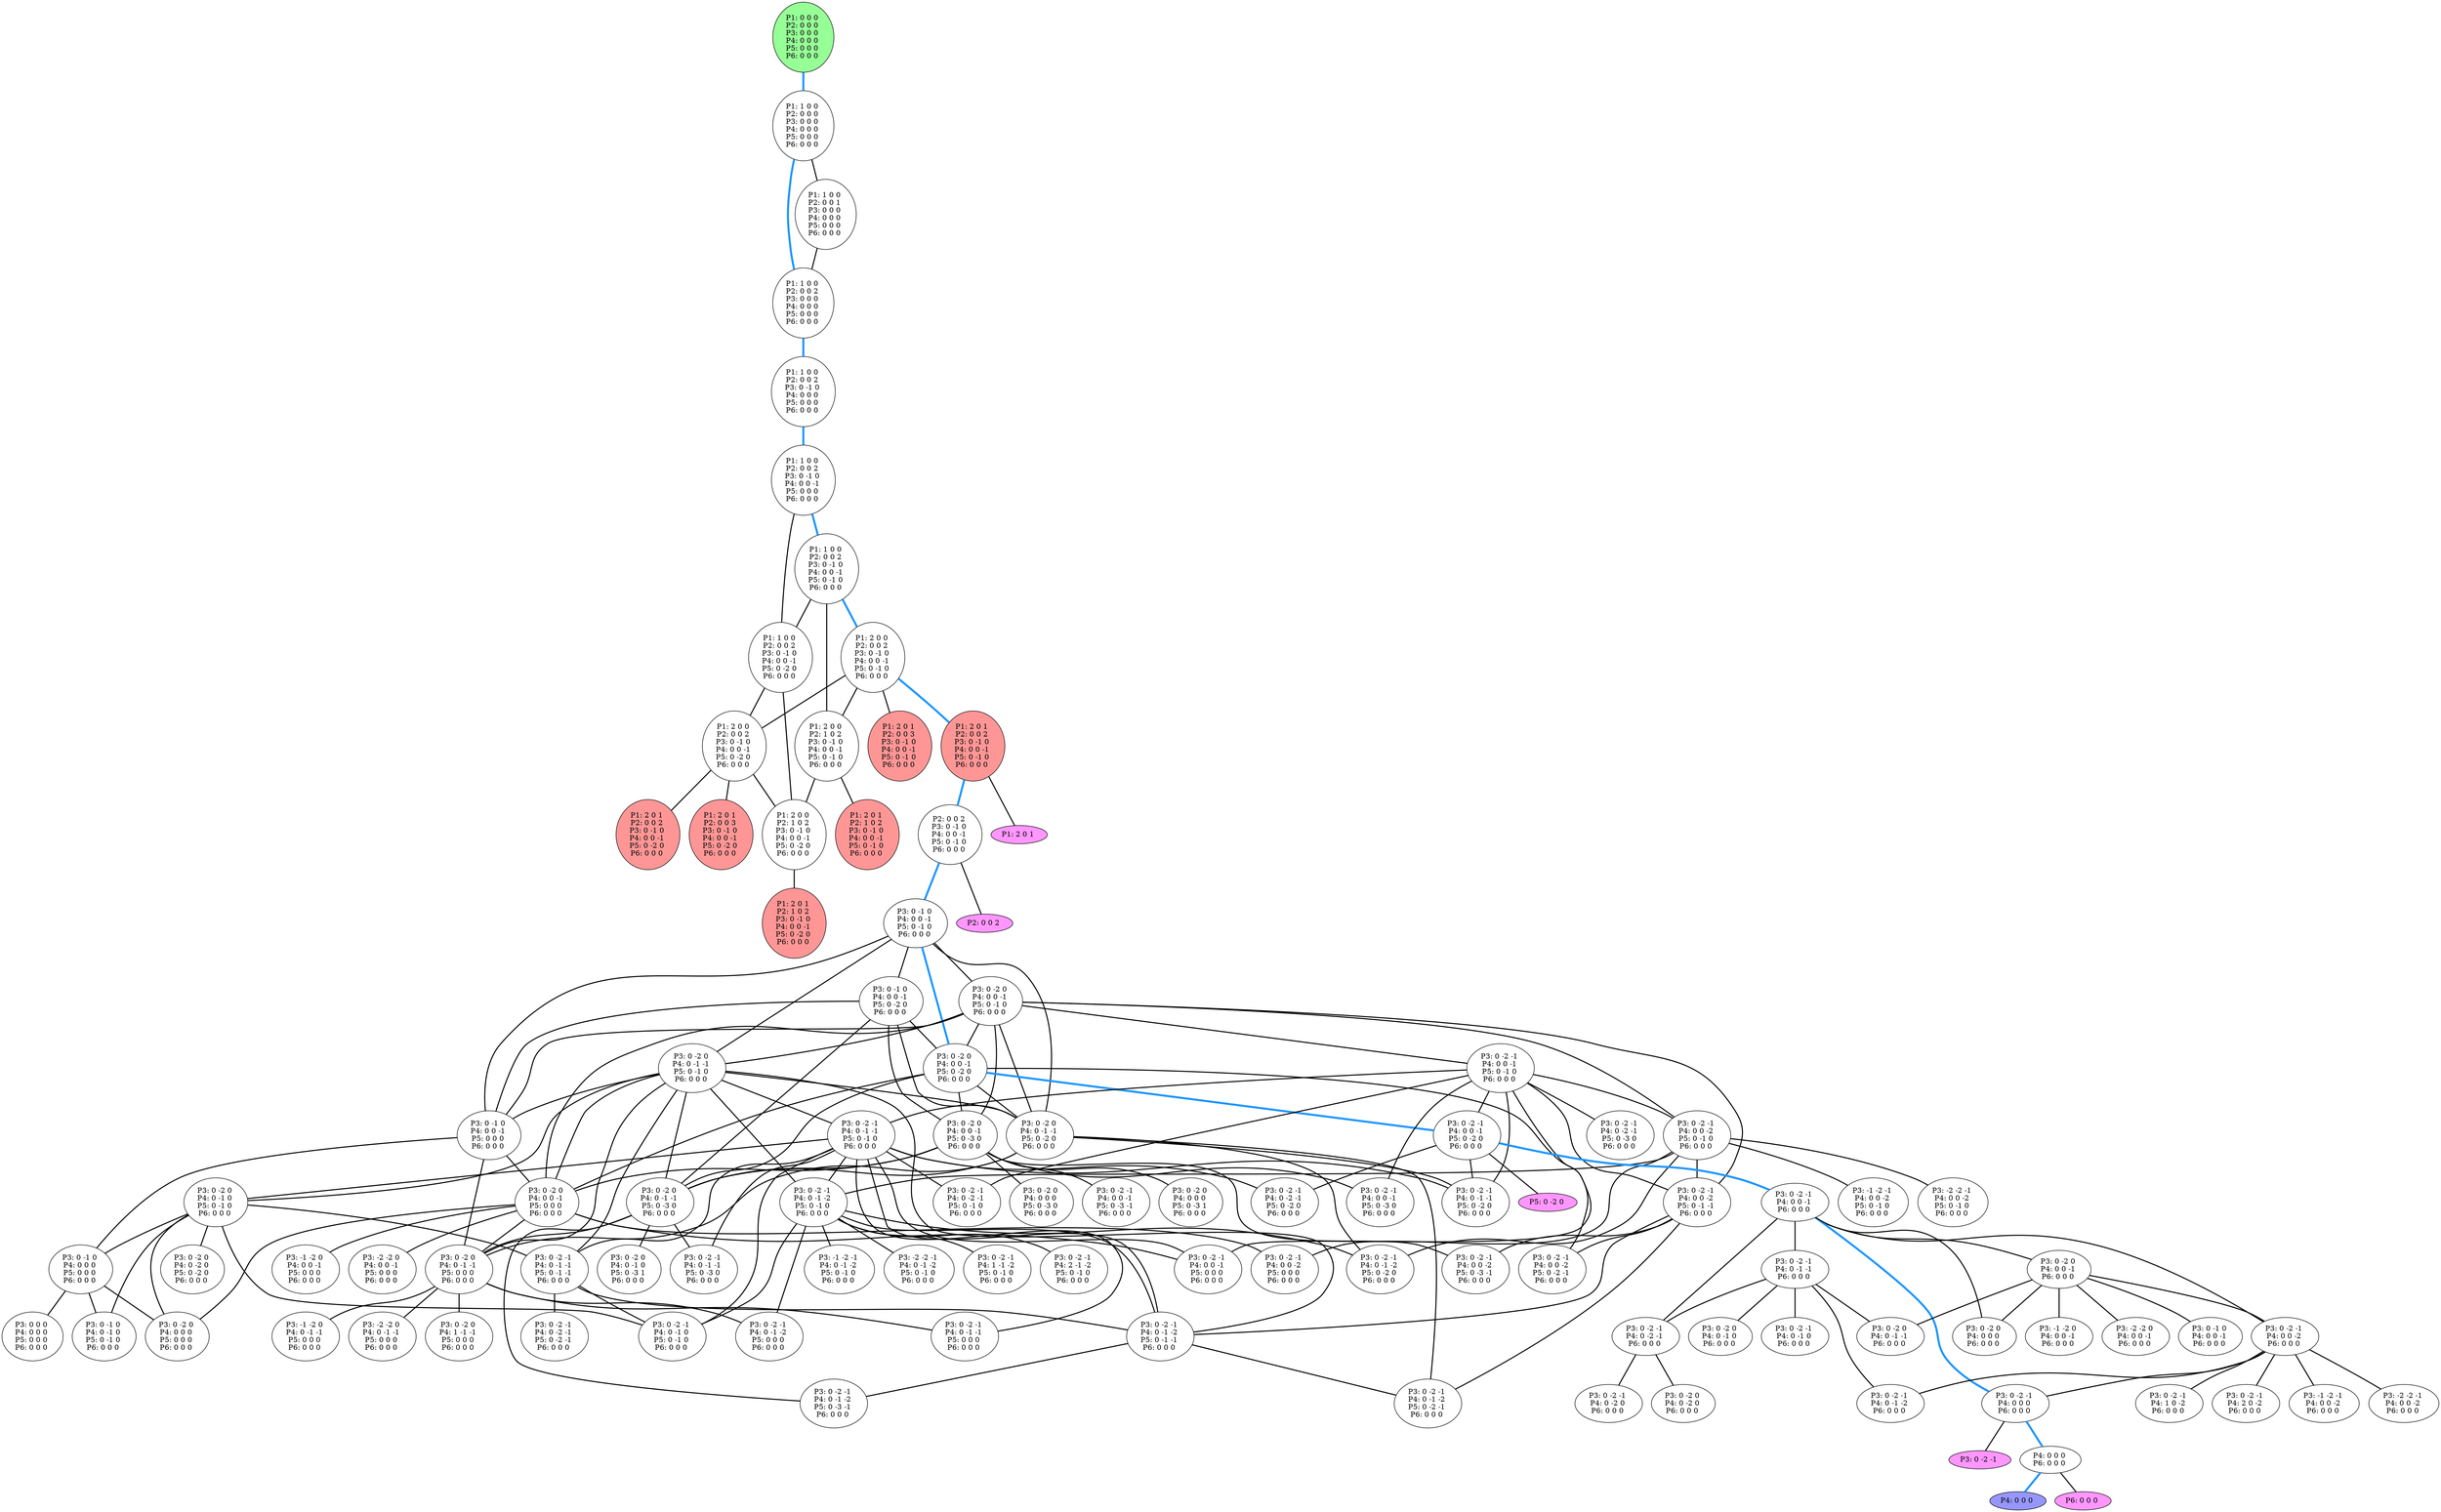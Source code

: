 graph G {
color = "black"
0 [label = "P1: 0 0 0 
P2: 0 0 0 
P3: 0 0 0 
P4: 0 0 0 
P5: 0 0 0 
P6: 0 0 0 
",  style="filled", fillcolor = "#96FF96"];
1 [label = "P1: 1 0 0 
P2: 0 0 0 
P3: 0 0 0 
P4: 0 0 0 
P5: 0 0 0 
P6: 0 0 0 
"];
2 [label = "P1: 1 0 0 
P2: 0 0 1 
P3: 0 0 0 
P4: 0 0 0 
P5: 0 0 0 
P6: 0 0 0 
"];
3 [label = "P1: 1 0 0 
P2: 0 0 2 
P3: 0 0 0 
P4: 0 0 0 
P5: 0 0 0 
P6: 0 0 0 
"];
4 [label = "P1: 1 0 0 
P2: 0 0 2 
P3: 0 -1 0 
P4: 0 0 0 
P5: 0 0 0 
P6: 0 0 0 
"];
5 [label = "P1: 1 0 0 
P2: 0 0 2 
P3: 0 -1 0 
P4: 0 0 -1 
P5: 0 0 0 
P6: 0 0 0 
"];
6 [label = "P1: 1 0 0 
P2: 0 0 2 
P3: 0 -1 0 
P4: 0 0 -1 
P5: 0 -1 0 
P6: 0 0 0 
"];
7 [label = "P1: 1 0 0 
P2: 0 0 2 
P3: 0 -1 0 
P4: 0 0 -1 
P5: 0 -2 0 
P6: 0 0 0 
"];
8 [label = "P1: 2 0 0 
P2: 0 0 2 
P3: 0 -1 0 
P4: 0 0 -1 
P5: 0 -1 0 
P6: 0 0 0 
"];
9 [label = "P1: 2 0 0 
P2: 1 0 2 
P3: 0 -1 0 
P4: 0 0 -1 
P5: 0 -1 0 
P6: 0 0 0 
"];
10 [label = "P1: 2 0 0 
P2: 0 0 2 
P3: 0 -1 0 
P4: 0 0 -1 
P5: 0 -2 0 
P6: 0 0 0 
"];
11 [label = "P1: 2 0 0 
P2: 1 0 2 
P3: 0 -1 0 
P4: 0 0 -1 
P5: 0 -2 0 
P6: 0 0 0 
"];
12 [label = "P1: 2 0 1 
P2: 0 0 2 
P3: 0 -1 0 
P4: 0 0 -1 
P5: 0 -1 0 
P6: 0 0 0 
",  style="filled", fillcolor = "#FF9696"];
13 [label = "P1: 2 0 1 
P2: 0 0 3 
P3: 0 -1 0 
P4: 0 0 -1 
P5: 0 -1 0 
P6: 0 0 0 
",  style="filled", fillcolor = "#FF9696"];
14 [label = "P1: 2 0 1 
P2: 1 0 2 
P3: 0 -1 0 
P4: 0 0 -1 
P5: 0 -1 0 
P6: 0 0 0 
",  style="filled", fillcolor = "#FF9696"];
15 [label = "P1: 2 0 1 
P2: 0 0 2 
P3: 0 -1 0 
P4: 0 0 -1 
P5: 0 -2 0 
P6: 0 0 0 
",  style="filled", fillcolor = "#FF9696"];
16 [label = "P1: 2 0 1 
P2: 0 0 3 
P3: 0 -1 0 
P4: 0 0 -1 
P5: 0 -2 0 
P6: 0 0 0 
",  style="filled", fillcolor = "#FF9696"];
17 [label = "P1: 2 0 1 
P2: 1 0 2 
P3: 0 -1 0 
P4: 0 0 -1 
P5: 0 -2 0 
P6: 0 0 0 
",  style="filled", fillcolor = "#FF9696"];
18 [label = "P1: 2 0 1 
",  style="filled", fillcolor = "#FF96FF"];
19 [label = "P2: 0 0 2 
P3: 0 -1 0 
P4: 0 0 -1 
P5: 0 -1 0 
P6: 0 0 0 
"];
20 [label = "P2: 0 0 2 
",  style="filled", fillcolor = "#FF96FF"];
21 [label = "P3: 0 -1 0 
P4: 0 0 -1 
P5: 0 -1 0 
P6: 0 0 0 
"];
22 [label = "P3: 0 -2 0 
P4: 0 0 -1 
P5: 0 -1 0 
P6: 0 0 0 
"];
23 [label = "P3: 0 -2 0 
P4: 0 -1 -1 
P5: 0 -1 0 
P6: 0 0 0 
"];
24 [label = "P3: 0 -1 0 
P4: 0 0 -1 
P5: 0 -2 0 
P6: 0 0 0 
"];
25 [label = "P3: 0 -1 0 
P4: 0 0 -1 
P5: 0 0 0 
P6: 0 0 0 
"];
26 [label = "P3: 0 -2 0 
P4: 0 0 -1 
P5: 0 -2 0 
P6: 0 0 0 
"];
27 [label = "P3: 0 -2 0 
P4: 0 -1 -1 
P5: 0 -2 0 
P6: 0 0 0 
"];
28 [label = "P3: 0 -2 -1 
P4: 0 0 -1 
P5: 0 -1 0 
P6: 0 0 0 
"];
29 [label = "P3: 0 -2 -1 
P4: 0 0 -2 
P5: 0 -1 0 
P6: 0 0 0 
"];
30 [label = "P3: 0 -2 0 
P4: 0 0 -1 
P5: 0 -3 0 
P6: 0 0 0 
"];
31 [label = "P3: 0 -2 0 
P4: 0 0 -1 
P5: 0 0 0 
P6: 0 0 0 
"];
32 [label = "P3: 0 -2 -1 
P4: 0 0 -2 
P5: 0 -1 -1 
P6: 0 0 0 
"];
33 [label = "P3: 0 -2 -1 
P4: 0 -1 -1 
P5: 0 -1 0 
P6: 0 0 0 
"];
34 [label = "P3: 0 -2 0 
P4: 0 -1 0 
P5: 0 -1 0 
P6: 0 0 0 
"];
35 [label = "P3: 0 -2 -1 
P4: 0 -1 -2 
P5: 0 -1 0 
P6: 0 0 0 
"];
36 [label = "P3: 0 -2 0 
P4: 0 -1 -1 
P5: 0 -3 0 
P6: 0 0 0 
"];
37 [label = "P3: 0 -2 0 
P4: 0 -1 -1 
P5: 0 0 0 
P6: 0 0 0 
"];
38 [label = "P3: 0 -2 -1 
P4: 0 -1 -1 
P5: 0 -1 -1 
P6: 0 0 0 
"];
39 [label = "P3: 0 -2 -1 
P4: 0 -1 -2 
P5: 0 -1 -1 
P6: 0 0 0 
"];
40 [label = "P3: 0 -1 0 
P4: 0 0 0 
P5: 0 0 0 
P6: 0 0 0 
"];
41 [label = "P3: 0 -2 -1 
P4: 0 0 -1 
P5: 0 -2 0 
P6: 0 0 0 
"];
42 [label = "P3: 0 -2 -1 
P4: 0 0 -2 
P5: 0 -2 -1 
P6: 0 0 0 
"];
43 [label = "P3: 0 -2 -1 
P4: 0 -1 -1 
P5: 0 -2 0 
P6: 0 0 0 
"];
44 [label = "P3: 0 -2 -1 
P4: 0 -1 -2 
P5: 0 -2 0 
P6: 0 0 0 
"];
45 [label = "P3: 0 -2 -1 
P4: 0 -1 -2 
P5: 0 -2 -1 
P6: 0 0 0 
"];
46 [label = "P3: 0 -2 -1 
P4: 0 -2 -1 
P5: 0 -1 0 
P6: 0 0 0 
"];
47 [label = "P3: 0 -2 -1 
P4: 0 0 -1 
P5: 0 -3 0 
P6: 0 0 0 
"];
48 [label = "P3: 0 -2 -1 
P4: 0 0 -1 
P5: 0 0 0 
P6: 0 0 0 
"];
49 [label = "P3: 0 -2 -1 
P4: 0 -2 -1 
P5: 0 -3 0 
P6: 0 0 0 
"];
50 [label = "P3: -1 -2 -1 
P4: 0 0 -2 
P5: 0 -1 0 
P6: 0 0 0 
"];
51 [label = "P3: -2 -2 -1 
P4: 0 0 -2 
P5: 0 -1 0 
P6: 0 0 0 
"];
52 [label = "P3: 0 -2 -1 
P4: 0 0 -2 
P5: 0 0 0 
P6: 0 0 0 
"];
53 [label = "P3: 0 -2 0 
P4: 0 0 0 
P5: 0 -3 0 
P6: 0 0 0 
"];
54 [label = "P3: 0 -2 -1 
P4: 0 0 -1 
P5: 0 -3 -1 
P6: 0 0 0 
"];
55 [label = "P3: 0 -2 0 
P4: 0 0 0 
P5: 0 -3 1 
P6: 0 0 0 
"];
56 [label = "P3: 0 -2 -1 
P4: 0 0 -2 
P5: 0 -3 -1 
P6: 0 0 0 
"];
57 [label = "P3: -1 -2 0 
P4: 0 0 -1 
P5: 0 0 0 
P6: 0 0 0 
"];
58 [label = "P3: -2 -2 0 
P4: 0 0 -1 
P5: 0 0 0 
P6: 0 0 0 
"];
59 [label = "P3: 0 -2 0 
P4: 0 0 0 
P5: 0 0 0 
P6: 0 0 0 
"];
60 [label = "P3: 0 -2 -1 
P4: 0 -1 0 
P5: 0 -1 0 
P6: 0 0 0 
"];
61 [label = "P3: 0 -2 -1 
P4: 0 -1 -1 
P5: 0 -3 0 
P6: 0 0 0 
"];
62 [label = "P3: 0 -2 -1 
P4: 0 -1 -1 
P5: 0 0 0 
P6: 0 0 0 
"];
63 [label = "P3: 0 -2 -1 
P4: 0 -2 -1 
P5: 0 -2 0 
P6: 0 0 0 
"];
64 [label = "P3: 0 -1 0 
P4: 0 -1 0 
P5: 0 -1 0 
P6: 0 0 0 
"];
65 [label = "P3: 0 -2 0 
P4: 0 -2 0 
P5: 0 -2 0 
P6: 0 0 0 
"];
66 [label = "P3: -1 -2 -1 
P4: 0 -1 -2 
P5: 0 -1 0 
P6: 0 0 0 
"];
67 [label = "P3: -2 -2 -1 
P4: 0 -1 -2 
P5: 0 -1 0 
P6: 0 0 0 
"];
68 [label = "P3: 0 -2 -1 
P4: 1 -1 -2 
P5: 0 -1 0 
P6: 0 0 0 
"];
69 [label = "P3: 0 -2 -1 
P4: 2 -1 -2 
P5: 0 -1 0 
P6: 0 0 0 
"];
70 [label = "P3: 0 -2 -1 
P4: 0 -1 -2 
P5: 0 0 0 
P6: 0 0 0 
"];
71 [label = "P3: 0 -2 0 
P4: 0 -1 0 
P5: 0 -3 1 
P6: 0 0 0 
"];
72 [label = "P3: 0 -2 -1 
P4: 0 -1 -2 
P5: 0 -3 -1 
P6: 0 0 0 
"];
73 [label = "P3: -1 -2 0 
P4: 0 -1 -1 
P5: 0 0 0 
P6: 0 0 0 
"];
74 [label = "P3: -2 -2 0 
P4: 0 -1 -1 
P5: 0 0 0 
P6: 0 0 0 
"];
75 [label = "P3: 0 -2 0 
P4: 1 -1 -1 
P5: 0 0 0 
P6: 0 0 0 
"];
76 [label = "P3: 0 -2 -1 
P4: 0 -2 -1 
P5: 0 -2 -1 
P6: 0 0 0 
"];
77 [label = "P3: 0 0 0 
P4: 0 0 0 
P5: 0 0 0 
P6: 0 0 0 
"];
78 [label = "P5: 0 -2 0 
",  style="filled", fillcolor = "#FF96FF"];
79 [label = "P3: 0 -2 -1 
P4: 0 0 -1 
P6: 0 0 0 
"];
80 [label = "P3: 0 -2 0 
P4: 0 0 -1 
P6: 0 0 0 
"];
81 [label = "P3: 0 -2 -1 
P4: 0 -1 -1 
P6: 0 0 0 
"];
82 [label = "P3: 0 -2 -1 
P4: 0 -2 -1 
P6: 0 0 0 
"];
83 [label = "P3: 0 -2 -1 
P4: 0 0 -2 
P6: 0 0 0 
"];
84 [label = "P3: 0 -2 -1 
P4: 0 0 0 
P6: 0 0 0 
"];
85 [label = "P3: 0 -2 0 
P4: 0 0 0 
P6: 0 0 0 
"];
86 [label = "P3: -1 -2 0 
P4: 0 0 -1 
P6: 0 0 0 
"];
87 [label = "P3: -2 -2 0 
P4: 0 0 -1 
P6: 0 0 0 
"];
88 [label = "P3: 0 -1 0 
P4: 0 0 -1 
P6: 0 0 0 
"];
89 [label = "P3: 0 -2 0 
P4: 0 -1 -1 
P6: 0 0 0 
"];
90 [label = "P3: 0 -2 -1 
P4: 0 -1 -2 
P6: 0 0 0 
"];
91 [label = "P3: 0 -2 -1 
P4: 0 -1 0 
P6: 0 0 0 
"];
92 [label = "P3: 0 -2 0 
P4: 0 -1 0 
P6: 0 0 0 
"];
93 [label = "P3: 0 -2 -1 
P4: 0 -2 0 
P6: 0 0 0 
"];
94 [label = "P3: 0 -2 0 
P4: 0 -2 0 
P6: 0 0 0 
"];
95 [label = "P3: -1 -2 -1 
P4: 0 0 -2 
P6: 0 0 0 
"];
96 [label = "P3: -2 -2 -1 
P4: 0 0 -2 
P6: 0 0 0 
"];
97 [label = "P3: 0 -2 -1 
P4: 1 0 -2 
P6: 0 0 0 
"];
98 [label = "P3: 0 -2 -1 
P4: 2 0 -2 
P6: 0 0 0 
"];
99 [label = "P3: 0 -2 -1 
",  style="filled", fillcolor = "#FF96FF"];
100 [label = "P4: 0 0 0 
P6: 0 0 0 
"];
101 [label = "P4: 0 0 0 
", style="filled", fillcolor = "#9696FF"];
102 [label = "P6: 0 0 0 
",  style="filled", fillcolor = "#FF96FF"];
edge [style=bold];
0 -- 1 [color="#1E96FF", penwidth=4.0];

1 -- 2 [color=black];
1 -- 3 [color="#1E96FF", penwidth=4.0];

2 -- 3 [color=black];

3 -- 4 [color="#1E96FF", penwidth=4.0];

4 -- 5 [color="#1E96FF", penwidth=4.0];

5 -- 6 [color="#1E96FF", penwidth=4.0];
5 -- 7 [color=black];

6 -- 8 [color="#1E96FF", penwidth=4.0];
6 -- 9 [color=black];
6 -- 7 [color=black];

7 -- 10 [color=black];
7 -- 11 [color=black];

8 -- 12 [color="#1E96FF", penwidth=4.0];
8 -- 9 [color=black];
8 -- 13 [color=black];
8 -- 10 [color=black];

9 -- 14 [color=black];
9 -- 11 [color=black];

10 -- 15 [color=black];
10 -- 11 [color=black];
10 -- 16 [color=black];

11 -- 17 [color=black];

12 -- 19 [color="#1E96FF", penwidth=4.0];
12 -- 18 [color=black];






19 -- 21 [color="#1E96FF", penwidth=4.0];
19 -- 20 [color=black];

21 -- 22 [color=black];
21 -- 23 [color=black];
21 -- 24 [color=black];
21 -- 25 [color=black];
21 -- 26 [color="#1E96FF", penwidth=4.0];
21 -- 27 [color=black];

22 -- 28 [color=black];
22 -- 23 [color=black];
22 -- 29 [color=black];
22 -- 26 [color=black];
22 -- 30 [color=black];
22 -- 31 [color=black];
22 -- 25 [color=black];
22 -- 27 [color=black];
22 -- 32 [color=black];

23 -- 33 [color=black];
23 -- 34 [color=black];
23 -- 35 [color=black];
23 -- 27 [color=black];
23 -- 36 [color=black];
23 -- 37 [color=black];
23 -- 38 [color=black];
23 -- 31 [color=black];
23 -- 25 [color=black];
23 -- 39 [color=black];

24 -- 26 [color=black];
24 -- 27 [color=black];
24 -- 25 [color=black];
24 -- 30 [color=black];
24 -- 36 [color=black];

25 -- 31 [color=black];
25 -- 40 [color=black];
25 -- 37 [color=black];

26 -- 41 [color="#1E96FF", penwidth=4.0];
26 -- 27 [color=black];
26 -- 30 [color=black];
26 -- 31 [color=black];
26 -- 36 [color=black];
26 -- 42 [color=black];

27 -- 43 [color=black];
27 -- 44 [color=black];
27 -- 36 [color=black];
27 -- 37 [color=black];
27 -- 45 [color=black];

28 -- 33 [color=black];
28 -- 46 [color=black];
28 -- 29 [color=black];
28 -- 41 [color=black];
28 -- 47 [color=black];
28 -- 48 [color=black];
28 -- 43 [color=black];
28 -- 49 [color=black];
28 -- 32 [color=black];

29 -- 50 [color=black];
29 -- 51 [color=black];
29 -- 35 [color=black];
29 -- 52 [color=black];
29 -- 32 [color=black];
29 -- 44 [color=black];

30 -- 47 [color=black];
30 -- 36 [color=black];
30 -- 53 [color=black];
30 -- 31 [color=black];
30 -- 54 [color=black];
30 -- 55 [color=black];
30 -- 56 [color=black];

31 -- 57 [color=black];
31 -- 58 [color=black];
31 -- 48 [color=black];
31 -- 37 [color=black];
31 -- 59 [color=black];
31 -- 52 [color=black];

32 -- 39 [color=black];
32 -- 42 [color=black];
32 -- 56 [color=black];
32 -- 45 [color=black];

33 -- 46 [color=black];
33 -- 35 [color=black];
33 -- 60 [color=black];
33 -- 34 [color=black];
33 -- 43 [color=black];
33 -- 61 [color=black];
33 -- 62 [color=black];
33 -- 38 [color=black];
33 -- 63 [color=black];
33 -- 48 [color=black];
33 -- 39 [color=black];

34 -- 64 [color=black];
34 -- 60 [color=black];
34 -- 65 [color=black];
34 -- 59 [color=black];
34 -- 40 [color=black];
34 -- 38 [color=black];

35 -- 66 [color=black];
35 -- 67 [color=black];
35 -- 68 [color=black];
35 -- 69 [color=black];
35 -- 60 [color=black];
35 -- 44 [color=black];
35 -- 70 [color=black];
35 -- 39 [color=black];

36 -- 61 [color=black];
36 -- 37 [color=black];
36 -- 71 [color=black];
36 -- 72 [color=black];

37 -- 73 [color=black];
37 -- 74 [color=black];
37 -- 62 [color=black];
37 -- 75 [color=black];
37 -- 70 [color=black];

38 -- 39 [color=black];
38 -- 76 [color=black];
38 -- 60 [color=black];

39 -- 45 [color=black];
39 -- 72 [color=black];

40 -- 59 [color=black];
40 -- 77 [color=black];
40 -- 64 [color=black];

41 -- 43 [color=black];
41 -- 63 [color=black];
41 -- 79 [color="#1E96FF", penwidth=4.0];
41 -- 78 [color=black];





































79 -- 80 [color=black];
79 -- 81 [color=black];
79 -- 82 [color=black];
79 -- 83 [color=black];
79 -- 84 [color="#1E96FF", penwidth=4.0];
79 -- 85 [color=black];

80 -- 86 [color=black];
80 -- 87 [color=black];
80 -- 88 [color=black];
80 -- 89 [color=black];
80 -- 85 [color=black];
80 -- 83 [color=black];

81 -- 89 [color=black];
81 -- 82 [color=black];
81 -- 90 [color=black];
81 -- 91 [color=black];
81 -- 92 [color=black];

82 -- 93 [color=black];
82 -- 94 [color=black];

83 -- 95 [color=black];
83 -- 96 [color=black];
83 -- 97 [color=black];
83 -- 98 [color=black];
83 -- 90 [color=black];
83 -- 84 [color=black];

84 -- 100 [color="#1E96FF", penwidth=4.0];
84 -- 99 [color=black];















100 -- 102 [color=black];
100 -- 101 [color="#1E96FF", penwidth=4.0];

}
